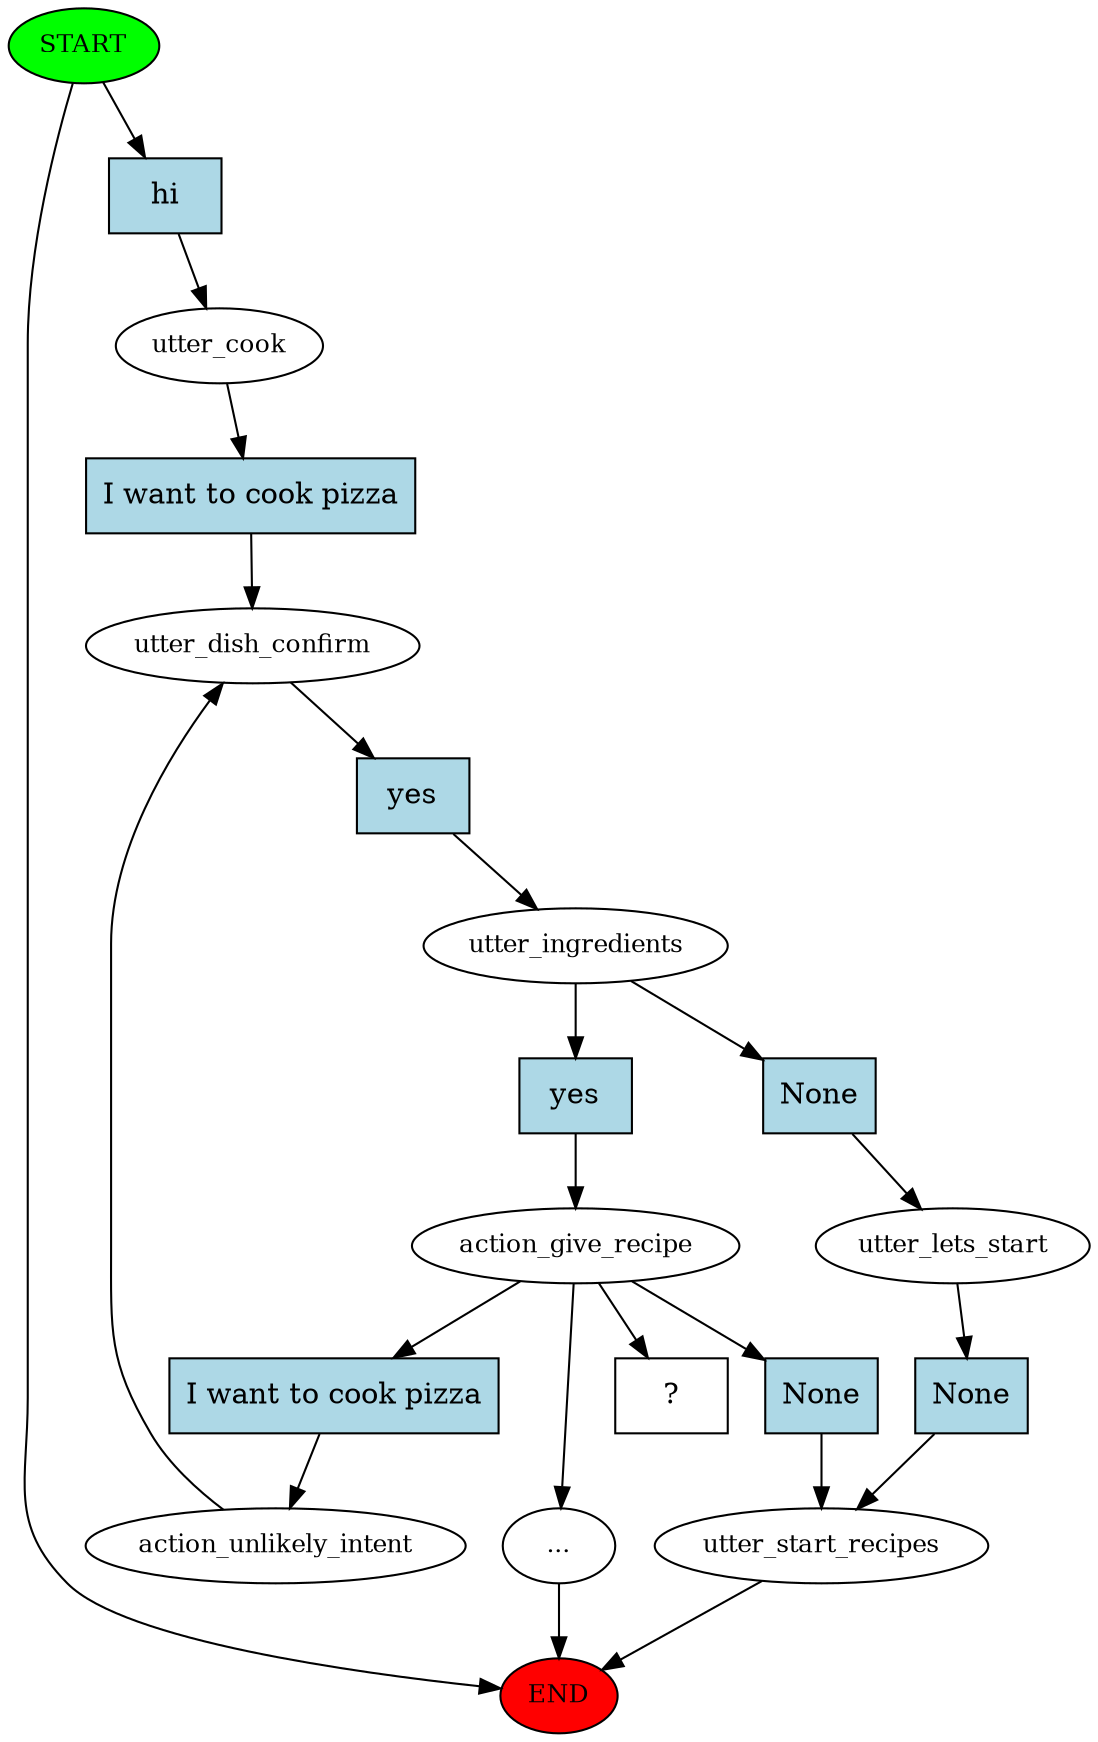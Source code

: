 digraph  {
0 [class="start active", fillcolor=green, fontsize=12, label=START, style=filled];
"-1" [class=end, fillcolor=red, fontsize=12, label=END, style=filled];
1 [class=active, fontsize=12, label=utter_cook];
2 [class=active, fontsize=12, label=utter_dish_confirm];
3 [class=active, fontsize=12, label=utter_ingredients];
4 [class=active, fontsize=12, label=action_give_recipe];
5 [class="", fontsize=12, label=utter_start_recipes];
9 [class="", fontsize=12, label=utter_lets_start];
20 [class="", fontsize=12, label="..."];
25 [class=active, fontsize=12, label=action_unlikely_intent];
29 [class="intent dashed active", label="  ?  ", shape=rect];
30 [class="intent active", fillcolor=lightblue, label=hi, shape=rect, style=filled];
31 [class="intent active", fillcolor=lightblue, label="I want to cook pizza", shape=rect, style=filled];
32 [class="intent active", fillcolor=lightblue, label=yes, shape=rect, style=filled];
33 [class="intent active", fillcolor=lightblue, label=yes, shape=rect, style=filled];
34 [class=intent, fillcolor=lightblue, label=None, shape=rect, style=filled];
35 [class=intent, fillcolor=lightblue, label=None, shape=rect, style=filled];
36 [class="intent active", fillcolor=lightblue, label="I want to cook pizza", shape=rect, style=filled];
37 [class=intent, fillcolor=lightblue, label=None, shape=rect, style=filled];
0 -> "-1"  [class="", key=NONE, label=""];
0 -> 30  [class=active, key=0];
1 -> 31  [class=active, key=0];
2 -> 32  [class=active, key=0];
3 -> 33  [class=active, key=0];
3 -> 34  [class="", key=0];
4 -> 20  [class="", key=NONE, label=""];
4 -> 29  [class=active, key=NONE, label=""];
4 -> 35  [class="", key=0];
4 -> 36  [class=active, key=0];
5 -> "-1"  [class="", key=NONE, label=""];
9 -> 37  [class="", key=0];
20 -> "-1"  [class="", key=NONE, label=""];
25 -> 2  [class=active, key=NONE, label=""];
30 -> 1  [class=active, key=0];
31 -> 2  [class=active, key=0];
32 -> 3  [class=active, key=0];
33 -> 4  [class=active, key=0];
34 -> 9  [class="", key=0];
35 -> 5  [class="", key=0];
36 -> 25  [class=active, key=0];
37 -> 5  [class="", key=0];
}
